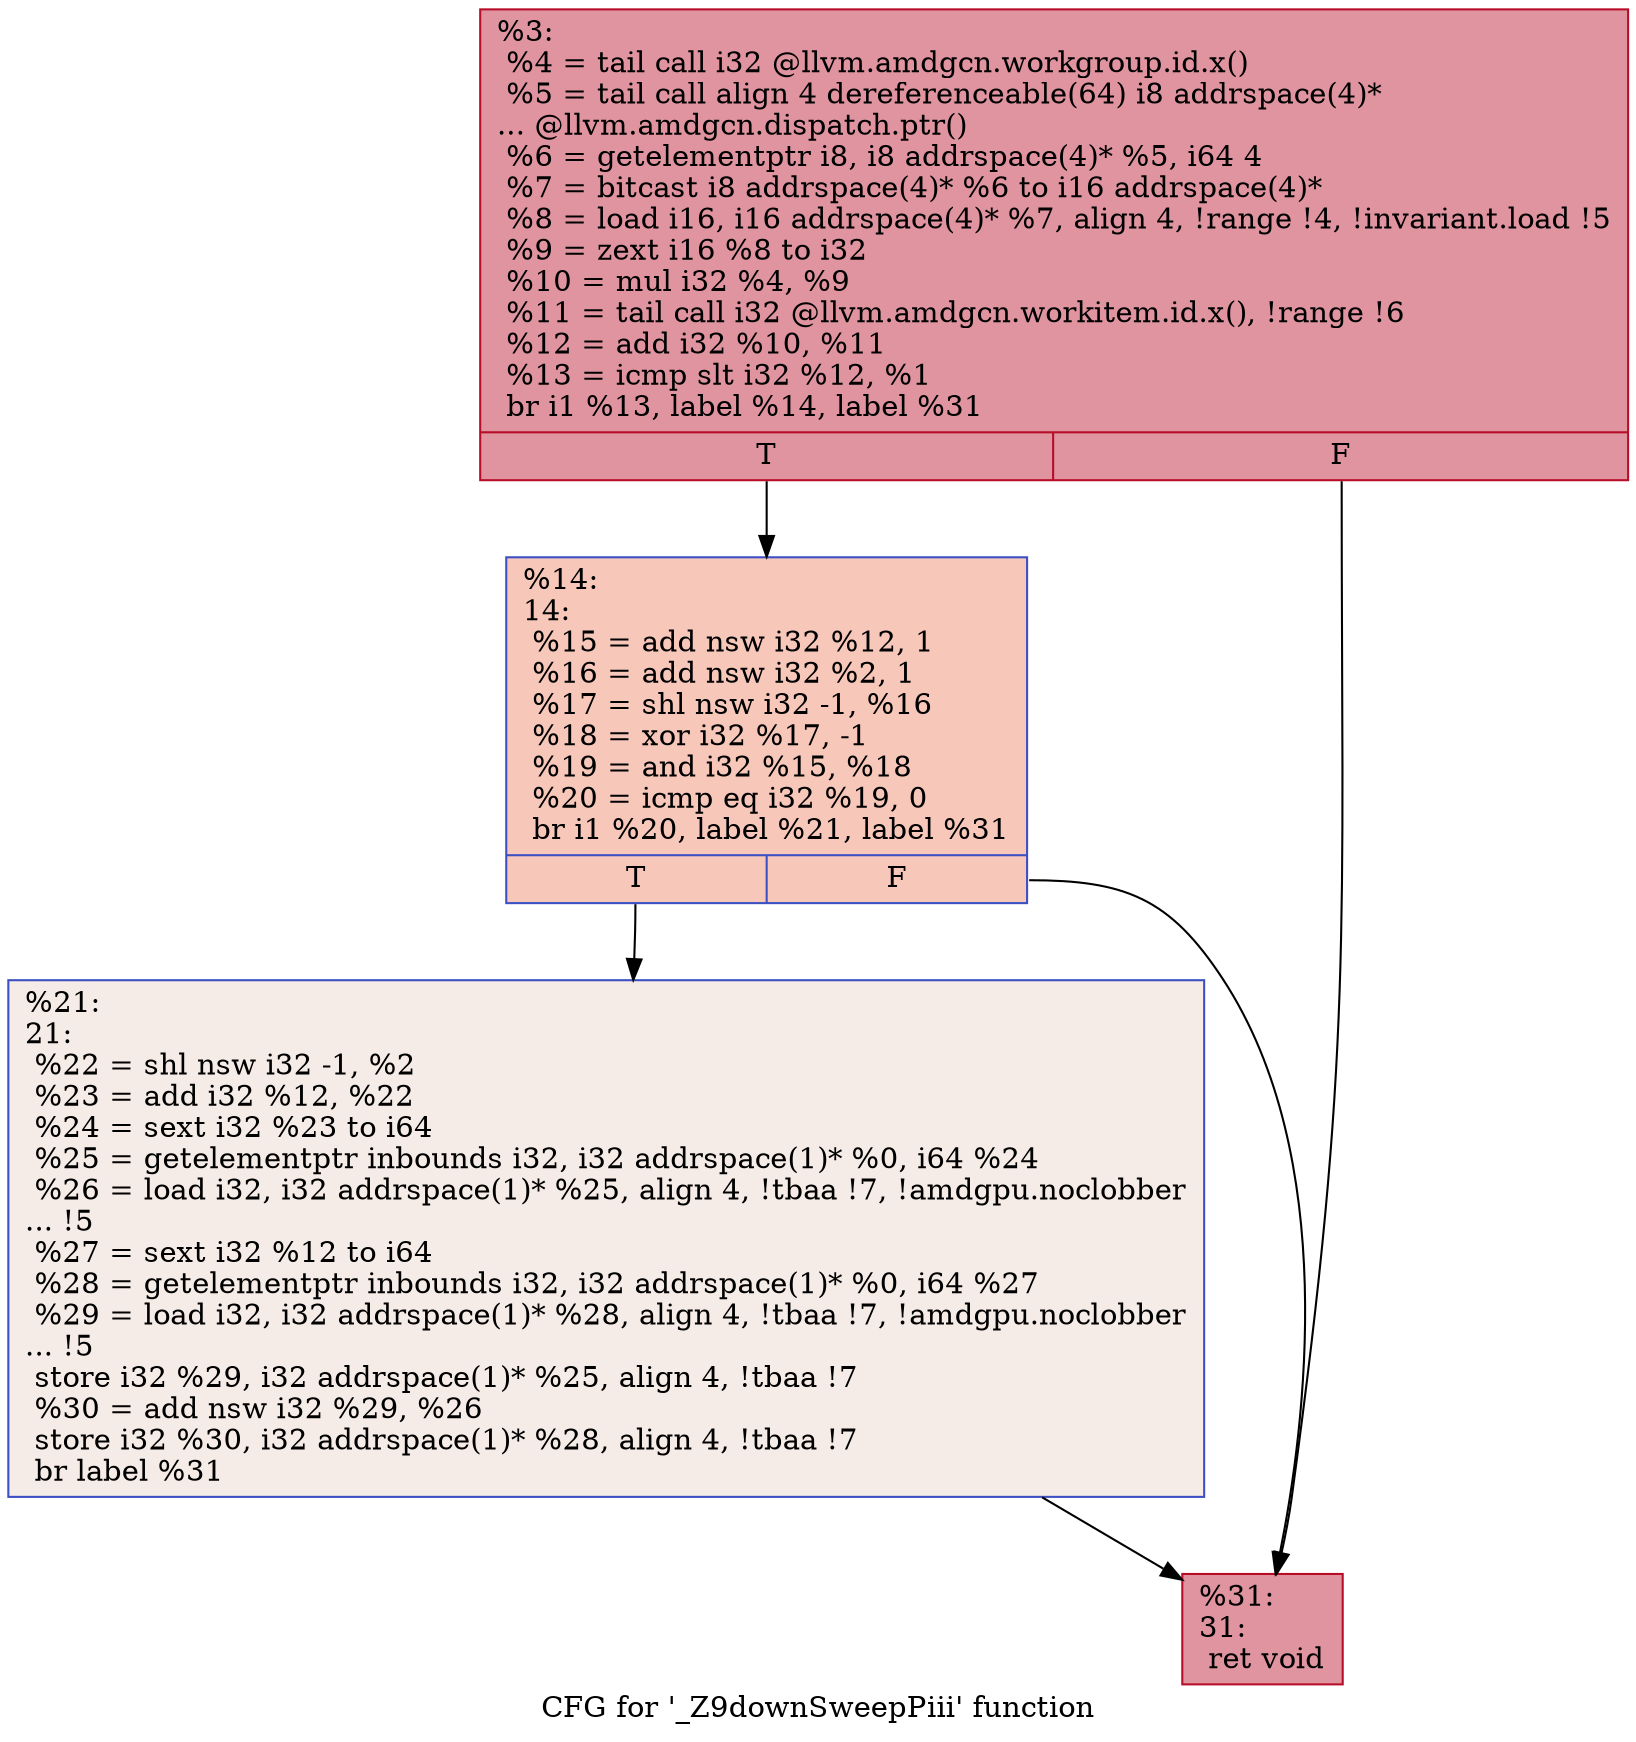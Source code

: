 digraph "CFG for '_Z9downSweepPiii' function" {
	label="CFG for '_Z9downSweepPiii' function";

	Node0x5937180 [shape=record,color="#b70d28ff", style=filled, fillcolor="#b70d2870",label="{%3:\l  %4 = tail call i32 @llvm.amdgcn.workgroup.id.x()\l  %5 = tail call align 4 dereferenceable(64) i8 addrspace(4)*\l... @llvm.amdgcn.dispatch.ptr()\l  %6 = getelementptr i8, i8 addrspace(4)* %5, i64 4\l  %7 = bitcast i8 addrspace(4)* %6 to i16 addrspace(4)*\l  %8 = load i16, i16 addrspace(4)* %7, align 4, !range !4, !invariant.load !5\l  %9 = zext i16 %8 to i32\l  %10 = mul i32 %4, %9\l  %11 = tail call i32 @llvm.amdgcn.workitem.id.x(), !range !6\l  %12 = add i32 %10, %11\l  %13 = icmp slt i32 %12, %1\l  br i1 %13, label %14, label %31\l|{<s0>T|<s1>F}}"];
	Node0x5937180:s0 -> Node0x5939050;
	Node0x5937180:s1 -> Node0x59390e0;
	Node0x5939050 [shape=record,color="#3d50c3ff", style=filled, fillcolor="#ec7f6370",label="{%14:\l14:                                               \l  %15 = add nsw i32 %12, 1\l  %16 = add nsw i32 %2, 1\l  %17 = shl nsw i32 -1, %16\l  %18 = xor i32 %17, -1\l  %19 = and i32 %15, %18\l  %20 = icmp eq i32 %19, 0\l  br i1 %20, label %21, label %31\l|{<s0>T|<s1>F}}"];
	Node0x5939050:s0 -> Node0x5939690;
	Node0x5939050:s1 -> Node0x59390e0;
	Node0x5939690 [shape=record,color="#3d50c3ff", style=filled, fillcolor="#ead5c970",label="{%21:\l21:                                               \l  %22 = shl nsw i32 -1, %2\l  %23 = add i32 %12, %22\l  %24 = sext i32 %23 to i64\l  %25 = getelementptr inbounds i32, i32 addrspace(1)* %0, i64 %24\l  %26 = load i32, i32 addrspace(1)* %25, align 4, !tbaa !7, !amdgpu.noclobber\l... !5\l  %27 = sext i32 %12 to i64\l  %28 = getelementptr inbounds i32, i32 addrspace(1)* %0, i64 %27\l  %29 = load i32, i32 addrspace(1)* %28, align 4, !tbaa !7, !amdgpu.noclobber\l... !5\l  store i32 %29, i32 addrspace(1)* %25, align 4, !tbaa !7\l  %30 = add nsw i32 %29, %26\l  store i32 %30, i32 addrspace(1)* %28, align 4, !tbaa !7\l  br label %31\l}"];
	Node0x5939690 -> Node0x59390e0;
	Node0x59390e0 [shape=record,color="#b70d28ff", style=filled, fillcolor="#b70d2870",label="{%31:\l31:                                               \l  ret void\l}"];
}
